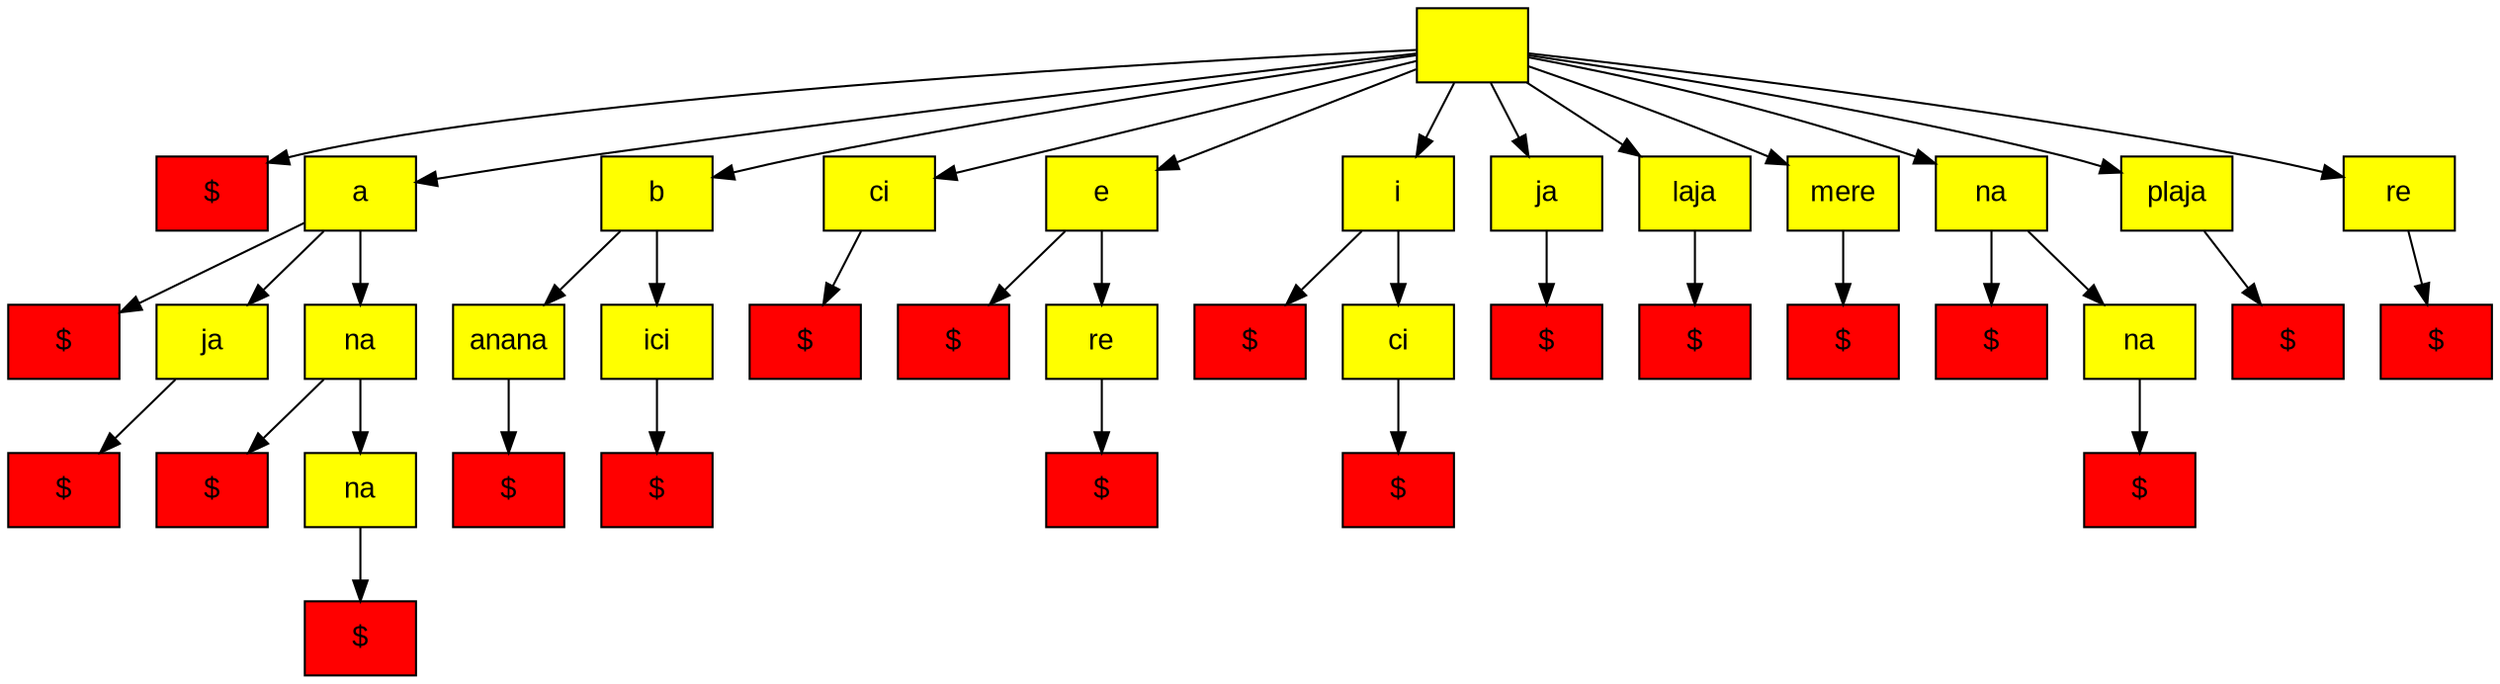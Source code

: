 digraph TRIE {
    node [fontname="Arial", shape=rectangle, style=filled, fillcolor=yellow];
    94465858582176[label="", fillcolor=yellow]
    94465858582176 -> 94465858582496 
    94465858582496[label="$", fillcolor=red]
    94465858582176 -> 94465858582784 
    94465858582784[label="a", fillcolor=yellow]
    94465858582784 -> 94465858583072 
    94465858583072[label="$", fillcolor=red]
    94465858582784 -> 94465858593440 
    94465858593440[label="ja", fillcolor=yellow]
    94465858593440 -> 94465858594016 
    94465858594016[label="$", fillcolor=red]
    94465858582784 -> 94465858584224 
    94465858584224[label="na", fillcolor=yellow]
    94465858584224 -> 94465858584800 
    94465858584800[label="$", fillcolor=red]
    94465858584224 -> 94465858585952 
    94465858585952[label="na", fillcolor=yellow]
    94465858585952 -> 94465858586528 
    94465858586528[label="$", fillcolor=red]
    94465858582176 -> 94465858586816 
    94465858586816[label="b", fillcolor=yellow]
    94465858586816 -> 94465858587104 
    94465858587104[label="anana", fillcolor=yellow]
    94465858587104 -> 94465858588544 
    94465858588544[label="$", fillcolor=red]
    94465858586816 -> 94465858599776 
    94465858599776[label="ici", fillcolor=yellow]
    94465858599776 -> 94465858600640 
    94465858600640[label="$", fillcolor=red]
    94465858582176 -> 94465858598048 
    94465858598048[label="ci", fillcolor=yellow]
    94465858598048 -> 94465858598624 
    94465858598624[label="$", fillcolor=red]
    94465858582176 -> 94465858588832 
    94465858588832[label="e", fillcolor=yellow]
    94465858588832 -> 94465858589120 
    94465858589120[label="$", fillcolor=red]
    94465858588832 -> 94465858590272 
    94465858590272[label="re", fillcolor=yellow]
    94465858590272 -> 94465858590848 
    94465858590848[label="$", fillcolor=red]
    94465858582176 -> 94465858597472 
    94465858597472[label="i", fillcolor=yellow]
    94465858597472 -> 94465858597760 
    94465858597760[label="$", fillcolor=red]
    94465858597472 -> 94465858598912 
    94465858598912[label="ci", fillcolor=yellow]
    94465858598912 -> 94465858599488 
    94465858599488[label="$", fillcolor=red]
    94465858582176 -> 94465858592576 
    94465858592576[label="ja", fillcolor=yellow]
    94465858592576 -> 94465858593152 
    94465858593152[label="$", fillcolor=red]
    94465858582176 -> 94465858594304 
    94465858594304[label="laja", fillcolor=yellow]
    94465858594304 -> 94465858595456 
    94465858595456[label="$", fillcolor=red]
    94465858582176 -> 94465858591136 
    94465858591136[label="mere", fillcolor=yellow]
    94465858591136 -> 94465858592288 
    94465858592288[label="$", fillcolor=red]
    94465858582176 -> 94465858583360 
    94465858583360[label="na", fillcolor=yellow]
    94465858583360 -> 94465858583936 
    94465858583936[label="$", fillcolor=red]
    94465858583360 -> 94465858585088 
    94465858585088[label="na", fillcolor=yellow]
    94465858585088 -> 94465858585664 
    94465858585664[label="$", fillcolor=red]
    94465858582176 -> 94465858595744 
    94465858595744[label="plaja", fillcolor=yellow]
    94465858595744 -> 94465858597184 
    94465858597184[label="$", fillcolor=red]
    94465858582176 -> 94465858589408 
    94465858589408[label="re", fillcolor=yellow]
    94465858589408 -> 94465858589984 
    94465858589984[label="$", fillcolor=red]
}
